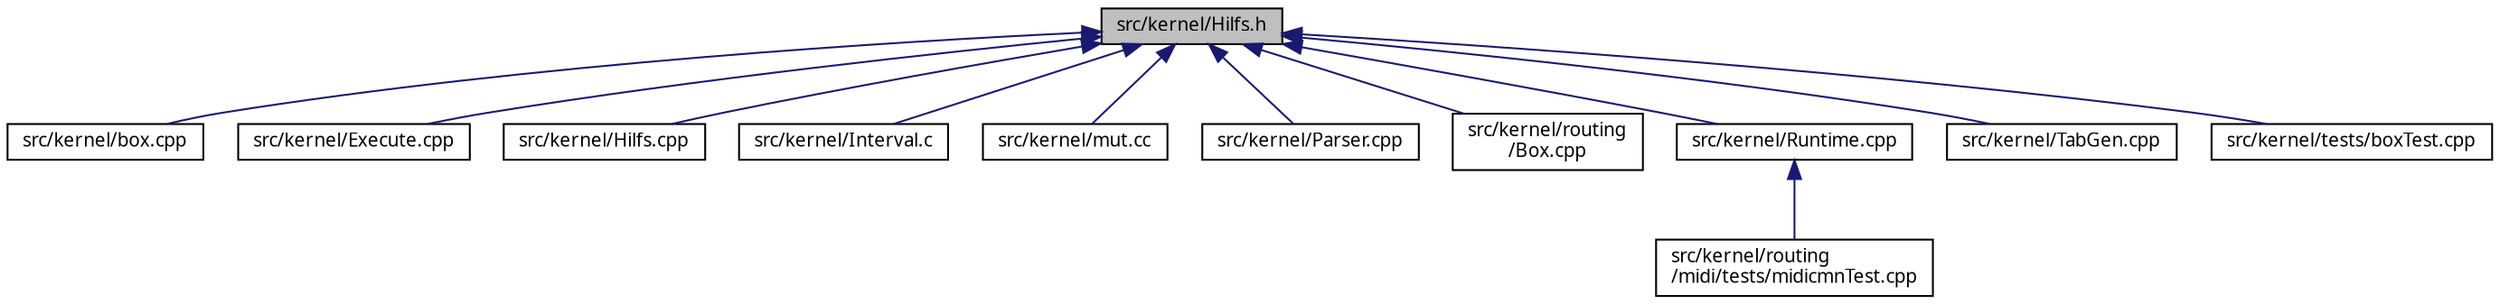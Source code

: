 digraph "src/kernel/Hilfs.h"
{
  edge [fontname="Sans",fontsize="10",labelfontname="Sans",labelfontsize="10"];
  node [fontname="Sans",fontsize="10",shape=record];
  Node24 [label="src/kernel/Hilfs.h",height=0.2,width=0.4,color="black", fillcolor="grey75", style="filled", fontcolor="black"];
  Node24 -> Node25 [dir="back",color="midnightblue",fontsize="10",style="solid",fontname="Sans"];
  Node25 [label="src/kernel/box.cpp",height=0.2,width=0.4,color="black", fillcolor="white", style="filled",URL="$d1/dce/box_8cpp.html",tooltip="Box data structures and management functions. "];
  Node24 -> Node26 [dir="back",color="midnightblue",fontsize="10",style="solid",fontname="Sans"];
  Node26 [label="src/kernel/Execute.cpp",height=0.2,width=0.4,color="black", fillcolor="white", style="filled",URL="$df/d23/Execute_8cpp.html"];
  Node24 -> Node27 [dir="back",color="midnightblue",fontsize="10",style="solid",fontname="Sans"];
  Node27 [label="src/kernel/Hilfs.cpp",height=0.2,width=0.4,color="black", fillcolor="white", style="filled",URL="$da/d02/Hilfs_8cpp.html",tooltip="Heap management. "];
  Node24 -> Node28 [dir="back",color="midnightblue",fontsize="10",style="solid",fontname="Sans"];
  Node28 [label="src/kernel/Interval.c",height=0.2,width=0.4,color="black", fillcolor="white", style="filled",URL="$d2/de4/Interval_8c.html",tooltip="Interval calculations. "];
  Node24 -> Node29 [dir="back",color="midnightblue",fontsize="10",style="solid",fontname="Sans"];
  Node29 [label="src/kernel/mut.cc",height=0.2,width=0.4,color="black", fillcolor="white", style="filled",URL="$df/d33/mut_8cc.html"];
  Node24 -> Node30 [dir="back",color="midnightblue",fontsize="10",style="solid",fontname="Sans"];
  Node30 [label="src/kernel/Parser.cpp",height=0.2,width=0.4,color="black", fillcolor="white", style="filled",URL="$dc/df5/Parser_8cpp.html",tooltip="Some additional data for the parser. "];
  Node24 -> Node31 [dir="back",color="midnightblue",fontsize="10",style="solid",fontname="Sans"];
  Node31 [label="src/kernel/routing\l/Box.cpp",height=0.2,width=0.4,color="black", fillcolor="white", style="filled",URL="$dd/dc6/Box_8cpp.html",tooltip="Devices for routing. "];
  Node24 -> Node32 [dir="back",color="midnightblue",fontsize="10",style="solid",fontname="Sans"];
  Node32 [label="src/kernel/Runtime.cpp",height=0.2,width=0.4,color="black", fillcolor="white", style="filled",URL="$db/d80/Runtime_8cpp.html"];
  Node32 -> Node33 [dir="back",color="midnightblue",fontsize="10",style="solid",fontname="Sans"];
  Node33 [label="src/kernel/routing\l/midi/tests/midicmnTest.cpp",height=0.2,width=0.4,color="black", fillcolor="white", style="filled",URL="$d8/d59/midicmnTest_8cpp.html"];
  Node24 -> Node34 [dir="back",color="midnightblue",fontsize="10",style="solid",fontname="Sans"];
  Node34 [label="src/kernel/TabGen.cpp",height=0.2,width=0.4,color="black", fillcolor="white", style="filled",URL="$d3/da0/TabGen_8cpp.html",tooltip="Table generator. "];
  Node24 -> Node35 [dir="back",color="midnightblue",fontsize="10",style="solid",fontname="Sans"];
  Node35 [label="src/kernel/tests/boxTest.cpp",height=0.2,width=0.4,color="black", fillcolor="white", style="filled",URL="$d1/da7/boxTest_8cpp.html"];
}
